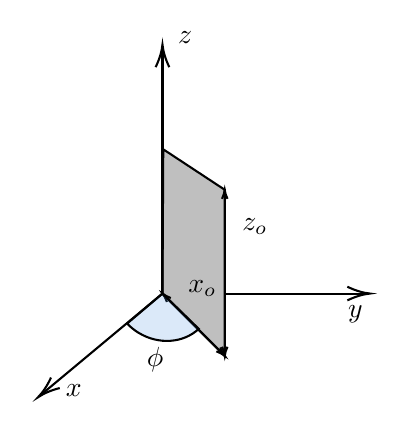 

\tikzset{every picture/.style={line width=0.75pt}} %set default line width to 0.75pt        

\begin{tikzpicture}[x=0.75pt,y=0.75pt,yscale=-1,xscale=1]
%uncomment if require: \path (0,193); %set diagram left start at 0, and has height of 193

%Straight Lines [id:da3344454963441721] 
\draw    (70,12) -- (70,130) ;
\draw [shift={(70,10)}, rotate = 90] [color={rgb, 255:red, 0; green, 0; blue, 0 }  ][line width=0.75]    (10.93,-3.29) .. controls (6.95,-1.4) and (3.31,-0.3) .. (0,0) .. controls (3.31,0.3) and (6.95,1.4) .. (10.93,3.29)   ;
%Shape: Polygon [id:ds46480537066610883] 
\draw  [fill={rgb, 255:red, 155; green, 155; blue, 155 }  ,fill opacity=0.64 ] (70,130) -- (100,160) -- (100,80) -- (70.38,60.5) -- cycle ;
%Straight Lines [id:da17740345654787837] 
\draw    (71.41,131.41) -- (98.59,158.59) ;
\draw [shift={(100,160)}, rotate = 225] [color={rgb, 255:red, 0; green, 0; blue, 0 }  ][line width=0.75]    (4.37,-1.32) .. controls (2.78,-0.56) and (1.32,-0.12) .. (0,0) .. controls (1.32,0.12) and (2.78,0.56) .. (4.37,1.32)   ;
\draw [shift={(70,130)}, rotate = 45] [color={rgb, 255:red, 0; green, 0; blue, 0 }  ][line width=0.75]    (4.37,-1.32) .. controls (2.78,-0.56) and (1.32,-0.12) .. (0,0) .. controls (1.32,0.12) and (2.78,0.56) .. (4.37,1.32)   ;
%Straight Lines [id:da1611967621487418] 
\draw    (100,82) -- (100,158) ;
\draw [shift={(100,160)}, rotate = 270] [color={rgb, 255:red, 0; green, 0; blue, 0 }  ][line width=0.75]    (4.37,-1.32) .. controls (2.78,-0.56) and (1.32,-0.12) .. (0,0) .. controls (1.32,0.12) and (2.78,0.56) .. (4.37,1.32)   ;
\draw [shift={(100,80)}, rotate = 90] [color={rgb, 255:red, 0; green, 0; blue, 0 }  ][line width=0.75]    (4.37,-1.32) .. controls (2.78,-0.56) and (1.32,-0.12) .. (0,0) .. controls (1.32,0.12) and (2.78,0.56) .. (4.37,1.32)   ;
%Straight Lines [id:da5493760744821823] 
\draw    (70,130) -- (11.54,178.72) ;
\draw [shift={(10,180)}, rotate = 320.19] [color={rgb, 255:red, 0; green, 0; blue, 0 }  ][line width=0.75]    (10.93,-3.29) .. controls (6.95,-1.4) and (3.31,-0.3) .. (0,0) .. controls (3.31,0.3) and (6.95,1.4) .. (10.93,3.29)   ;
%Straight Lines [id:da2795261006841576] 
\draw    (100,130) -- (168,130) ;
\draw [shift={(170,130)}, rotate = 180] [color={rgb, 255:red, 0; green, 0; blue, 0 }  ][line width=0.75]    (10.93,-3.29) .. controls (6.95,-1.4) and (3.31,-0.3) .. (0,0) .. controls (3.31,0.3) and (6.95,1.4) .. (10.93,3.29)   ;
%Shape: Pie [id:dp974067234639628] 
\draw  [fill={rgb, 255:red, 74; green, 144; blue, 226 }  ,fill opacity=0.2 ] (87.48,147.01) .. controls (80.15,153.89) and (68.11,154.89) .. (58.3,148.79) .. controls (56.29,147.54) and (54.51,146.07) .. (52.97,144.45) -- (70,130) -- cycle ;

% Text Node
\draw (81,122.4) node [anchor=north west][inner sep=0.75pt]    {$x_{o}$};
% Text Node
\draw (22,172.4) node [anchor=north west][inner sep=0.75pt]    {$x$};
% Text Node
\draw (158,134.4) node [anchor=north west][inner sep=0.75pt]    {$y$};
% Text Node
\draw (76,2.4) node [anchor=north west][inner sep=0.75pt]    {$z$};
% Text Node
\draw (107,92.4) node [anchor=north west][inner sep=0.75pt]    {$z_{o}$};
% Text Node
\draw (61,154.4) node [anchor=north west][inner sep=0.75pt]    {$\phi $};


\end{tikzpicture}
